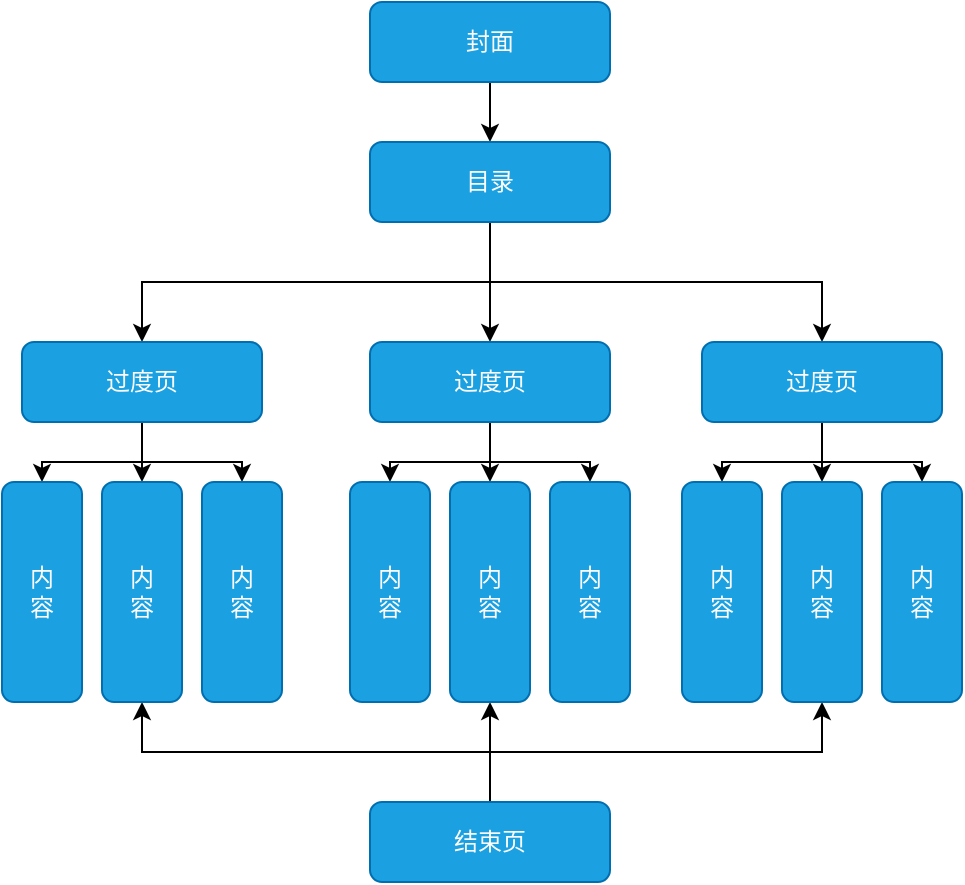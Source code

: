 <mxfile version="14.6.13" type="device"><diagram id="QIEEL6zTgTjfl8THT4zw" name="第 1 页"><mxGraphModel dx="1106" dy="892" grid="1" gridSize="10" guides="1" tooltips="1" connect="1" arrows="1" fold="1" page="1" pageScale="1" pageWidth="827" pageHeight="1169" background="none" math="0" shadow="0"><root><mxCell id="0"/><mxCell id="1" parent="0"/><mxCell id="WN2_sGS7hICDHYEQMh4G-46" style="edgeStyle=orthogonalEdgeStyle;rounded=0;orthogonalLoop=1;jettySize=auto;html=1;exitX=0.5;exitY=1;exitDx=0;exitDy=0;entryX=0.5;entryY=0;entryDx=0;entryDy=0;" edge="1" parent="1" source="WN2_sGS7hICDHYEQMh4G-1" target="WN2_sGS7hICDHYEQMh4G-2"><mxGeometry relative="1" as="geometry"/></mxCell><mxCell id="WN2_sGS7hICDHYEQMh4G-1" value="封面" style="rounded=1;whiteSpace=wrap;html=1;fillColor=#1ba1e2;strokeColor=#006EAF;fontColor=#ffffff;" vertex="1" parent="1"><mxGeometry x="320" y="100" width="120" height="40" as="geometry"/></mxCell><mxCell id="WN2_sGS7hICDHYEQMh4G-43" style="edgeStyle=orthogonalEdgeStyle;rounded=0;orthogonalLoop=1;jettySize=auto;html=1;exitX=0.5;exitY=1;exitDx=0;exitDy=0;entryX=0.5;entryY=0;entryDx=0;entryDy=0;" edge="1" parent="1" source="WN2_sGS7hICDHYEQMh4G-2" target="WN2_sGS7hICDHYEQMh4G-4"><mxGeometry relative="1" as="geometry"/></mxCell><mxCell id="WN2_sGS7hICDHYEQMh4G-44" style="edgeStyle=orthogonalEdgeStyle;rounded=0;orthogonalLoop=1;jettySize=auto;html=1;exitX=0.5;exitY=1;exitDx=0;exitDy=0;entryX=0.5;entryY=0;entryDx=0;entryDy=0;" edge="1" parent="1" source="WN2_sGS7hICDHYEQMh4G-2" target="WN2_sGS7hICDHYEQMh4G-31"><mxGeometry relative="1" as="geometry"/></mxCell><mxCell id="WN2_sGS7hICDHYEQMh4G-45" style="edgeStyle=orthogonalEdgeStyle;rounded=0;orthogonalLoop=1;jettySize=auto;html=1;exitX=0.5;exitY=1;exitDx=0;exitDy=0;entryX=0.5;entryY=0;entryDx=0;entryDy=0;" edge="1" parent="1" source="WN2_sGS7hICDHYEQMh4G-2" target="WN2_sGS7hICDHYEQMh4G-38"><mxGeometry relative="1" as="geometry"/></mxCell><mxCell id="WN2_sGS7hICDHYEQMh4G-2" value="目录" style="rounded=1;whiteSpace=wrap;html=1;fillColor=#1ba1e2;strokeColor=#006EAF;fontColor=#ffffff;" vertex="1" parent="1"><mxGeometry x="320" y="170" width="120" height="40" as="geometry"/></mxCell><mxCell id="WN2_sGS7hICDHYEQMh4G-11" style="edgeStyle=orthogonalEdgeStyle;rounded=0;orthogonalLoop=1;jettySize=auto;html=1;exitX=0.5;exitY=1;exitDx=0;exitDy=0;entryX=0.5;entryY=0;entryDx=0;entryDy=0;" edge="1" parent="1" source="WN2_sGS7hICDHYEQMh4G-4" target="WN2_sGS7hICDHYEQMh4G-8"><mxGeometry relative="1" as="geometry"/></mxCell><mxCell id="WN2_sGS7hICDHYEQMh4G-12" style="edgeStyle=orthogonalEdgeStyle;rounded=0;orthogonalLoop=1;jettySize=auto;html=1;exitX=0.5;exitY=1;exitDx=0;exitDy=0;entryX=0.5;entryY=0;entryDx=0;entryDy=0;" edge="1" parent="1" source="WN2_sGS7hICDHYEQMh4G-4" target="WN2_sGS7hICDHYEQMh4G-9"><mxGeometry relative="1" as="geometry"/></mxCell><mxCell id="WN2_sGS7hICDHYEQMh4G-13" style="edgeStyle=orthogonalEdgeStyle;rounded=0;orthogonalLoop=1;jettySize=auto;html=1;exitX=0.5;exitY=1;exitDx=0;exitDy=0;entryX=0.5;entryY=0;entryDx=0;entryDy=0;" edge="1" parent="1" source="WN2_sGS7hICDHYEQMh4G-4" target="WN2_sGS7hICDHYEQMh4G-10"><mxGeometry relative="1" as="geometry"/></mxCell><mxCell id="WN2_sGS7hICDHYEQMh4G-4" value="过度页" style="rounded=1;whiteSpace=wrap;html=1;fillColor=#1ba1e2;strokeColor=#006EAF;fontColor=#ffffff;" vertex="1" parent="1"><mxGeometry x="146" y="270" width="120" height="40" as="geometry"/></mxCell><mxCell id="WN2_sGS7hICDHYEQMh4G-47" style="edgeStyle=orthogonalEdgeStyle;rounded=0;orthogonalLoop=1;jettySize=auto;html=1;exitX=0.5;exitY=0;exitDx=0;exitDy=0;entryX=0.5;entryY=1;entryDx=0;entryDy=0;" edge="1" parent="1" source="WN2_sGS7hICDHYEQMh4G-6" target="WN2_sGS7hICDHYEQMh4G-9"><mxGeometry relative="1" as="geometry"/></mxCell><mxCell id="WN2_sGS7hICDHYEQMh4G-48" style="edgeStyle=orthogonalEdgeStyle;rounded=0;orthogonalLoop=1;jettySize=auto;html=1;exitX=0.5;exitY=0;exitDx=0;exitDy=0;entryX=0.5;entryY=1;entryDx=0;entryDy=0;" edge="1" parent="1" source="WN2_sGS7hICDHYEQMh4G-6" target="WN2_sGS7hICDHYEQMh4G-33"><mxGeometry relative="1" as="geometry"/></mxCell><mxCell id="WN2_sGS7hICDHYEQMh4G-49" style="edgeStyle=orthogonalEdgeStyle;rounded=0;orthogonalLoop=1;jettySize=auto;html=1;exitX=0.5;exitY=0;exitDx=0;exitDy=0;entryX=0.5;entryY=1;entryDx=0;entryDy=0;" edge="1" parent="1" source="WN2_sGS7hICDHYEQMh4G-6" target="WN2_sGS7hICDHYEQMh4G-40"><mxGeometry relative="1" as="geometry"/></mxCell><mxCell id="WN2_sGS7hICDHYEQMh4G-6" value="结束页" style="rounded=1;whiteSpace=wrap;html=1;fillColor=#1ba1e2;strokeColor=#006EAF;fontColor=#ffffff;" vertex="1" parent="1"><mxGeometry x="320" y="500" width="120" height="40" as="geometry"/></mxCell><mxCell id="WN2_sGS7hICDHYEQMh4G-8" value="内&lt;br&gt;容" style="rounded=1;whiteSpace=wrap;html=1;fillColor=#1ba1e2;strokeColor=#006EAF;fontColor=#ffffff;" vertex="1" parent="1"><mxGeometry x="136" y="340" width="40" height="110" as="geometry"/></mxCell><mxCell id="WN2_sGS7hICDHYEQMh4G-9" value="内&lt;br&gt;容" style="rounded=1;whiteSpace=wrap;html=1;fillColor=#1ba1e2;strokeColor=#006EAF;fontColor=#ffffff;" vertex="1" parent="1"><mxGeometry x="186" y="340" width="40" height="110" as="geometry"/></mxCell><mxCell id="WN2_sGS7hICDHYEQMh4G-10" value="内&lt;br&gt;容" style="rounded=1;whiteSpace=wrap;html=1;fillColor=#1ba1e2;strokeColor=#006EAF;fontColor=#ffffff;" vertex="1" parent="1"><mxGeometry x="236" y="340" width="40" height="110" as="geometry"/></mxCell><mxCell id="WN2_sGS7hICDHYEQMh4G-28" style="edgeStyle=orthogonalEdgeStyle;rounded=0;orthogonalLoop=1;jettySize=auto;html=1;exitX=0.5;exitY=1;exitDx=0;exitDy=0;entryX=0.5;entryY=0;entryDx=0;entryDy=0;" edge="1" parent="1" source="WN2_sGS7hICDHYEQMh4G-31" target="WN2_sGS7hICDHYEQMh4G-32"><mxGeometry relative="1" as="geometry"/></mxCell><mxCell id="WN2_sGS7hICDHYEQMh4G-29" style="edgeStyle=orthogonalEdgeStyle;rounded=0;orthogonalLoop=1;jettySize=auto;html=1;exitX=0.5;exitY=1;exitDx=0;exitDy=0;entryX=0.5;entryY=0;entryDx=0;entryDy=0;" edge="1" parent="1" source="WN2_sGS7hICDHYEQMh4G-31" target="WN2_sGS7hICDHYEQMh4G-33"><mxGeometry relative="1" as="geometry"/></mxCell><mxCell id="WN2_sGS7hICDHYEQMh4G-30" style="edgeStyle=orthogonalEdgeStyle;rounded=0;orthogonalLoop=1;jettySize=auto;html=1;exitX=0.5;exitY=1;exitDx=0;exitDy=0;entryX=0.5;entryY=0;entryDx=0;entryDy=0;" edge="1" parent="1" source="WN2_sGS7hICDHYEQMh4G-31" target="WN2_sGS7hICDHYEQMh4G-34"><mxGeometry relative="1" as="geometry"/></mxCell><mxCell id="WN2_sGS7hICDHYEQMh4G-31" value="过度页" style="rounded=1;whiteSpace=wrap;html=1;fillColor=#1ba1e2;strokeColor=#006EAF;fontColor=#ffffff;" vertex="1" parent="1"><mxGeometry x="320" y="270" width="120" height="40" as="geometry"/></mxCell><mxCell id="WN2_sGS7hICDHYEQMh4G-32" value="内&lt;br&gt;容" style="rounded=1;whiteSpace=wrap;html=1;fillColor=#1ba1e2;strokeColor=#006EAF;fontColor=#ffffff;" vertex="1" parent="1"><mxGeometry x="310" y="340" width="40" height="110" as="geometry"/></mxCell><mxCell id="WN2_sGS7hICDHYEQMh4G-33" value="内&lt;br&gt;容" style="rounded=1;whiteSpace=wrap;html=1;fillColor=#1ba1e2;strokeColor=#006EAF;fontColor=#ffffff;" vertex="1" parent="1"><mxGeometry x="360" y="340" width="40" height="110" as="geometry"/></mxCell><mxCell id="WN2_sGS7hICDHYEQMh4G-34" value="内&lt;br&gt;容" style="rounded=1;whiteSpace=wrap;html=1;fillColor=#1ba1e2;strokeColor=#006EAF;fontColor=#ffffff;" vertex="1" parent="1"><mxGeometry x="410" y="340" width="40" height="110" as="geometry"/></mxCell><mxCell id="WN2_sGS7hICDHYEQMh4G-35" style="edgeStyle=orthogonalEdgeStyle;rounded=0;orthogonalLoop=1;jettySize=auto;html=1;exitX=0.5;exitY=1;exitDx=0;exitDy=0;entryX=0.5;entryY=0;entryDx=0;entryDy=0;" edge="1" parent="1" source="WN2_sGS7hICDHYEQMh4G-38" target="WN2_sGS7hICDHYEQMh4G-39"><mxGeometry relative="1" as="geometry"/></mxCell><mxCell id="WN2_sGS7hICDHYEQMh4G-36" style="edgeStyle=orthogonalEdgeStyle;rounded=0;orthogonalLoop=1;jettySize=auto;html=1;exitX=0.5;exitY=1;exitDx=0;exitDy=0;entryX=0.5;entryY=0;entryDx=0;entryDy=0;" edge="1" parent="1" source="WN2_sGS7hICDHYEQMh4G-38" target="WN2_sGS7hICDHYEQMh4G-40"><mxGeometry relative="1" as="geometry"/></mxCell><mxCell id="WN2_sGS7hICDHYEQMh4G-37" style="edgeStyle=orthogonalEdgeStyle;rounded=0;orthogonalLoop=1;jettySize=auto;html=1;exitX=0.5;exitY=1;exitDx=0;exitDy=0;entryX=0.5;entryY=0;entryDx=0;entryDy=0;" edge="1" parent="1" source="WN2_sGS7hICDHYEQMh4G-38" target="WN2_sGS7hICDHYEQMh4G-41"><mxGeometry relative="1" as="geometry"/></mxCell><mxCell id="WN2_sGS7hICDHYEQMh4G-38" value="过度页" style="rounded=1;whiteSpace=wrap;html=1;fillColor=#1ba1e2;strokeColor=#006EAF;fontColor=#ffffff;" vertex="1" parent="1"><mxGeometry x="486" y="270" width="120" height="40" as="geometry"/></mxCell><mxCell id="WN2_sGS7hICDHYEQMh4G-39" value="内&lt;br&gt;容" style="rounded=1;whiteSpace=wrap;html=1;fillColor=#1ba1e2;strokeColor=#006EAF;fontColor=#ffffff;" vertex="1" parent="1"><mxGeometry x="476" y="340" width="40" height="110" as="geometry"/></mxCell><mxCell id="WN2_sGS7hICDHYEQMh4G-40" value="内&lt;br&gt;容" style="rounded=1;whiteSpace=wrap;html=1;fillColor=#1ba1e2;strokeColor=#006EAF;fontColor=#ffffff;" vertex="1" parent="1"><mxGeometry x="526" y="340" width="40" height="110" as="geometry"/></mxCell><mxCell id="WN2_sGS7hICDHYEQMh4G-41" value="内&lt;br&gt;容" style="rounded=1;whiteSpace=wrap;html=1;fillColor=#1ba1e2;strokeColor=#006EAF;fontColor=#ffffff;" vertex="1" parent="1"><mxGeometry x="576" y="340" width="40" height="110" as="geometry"/></mxCell></root></mxGraphModel></diagram></mxfile>